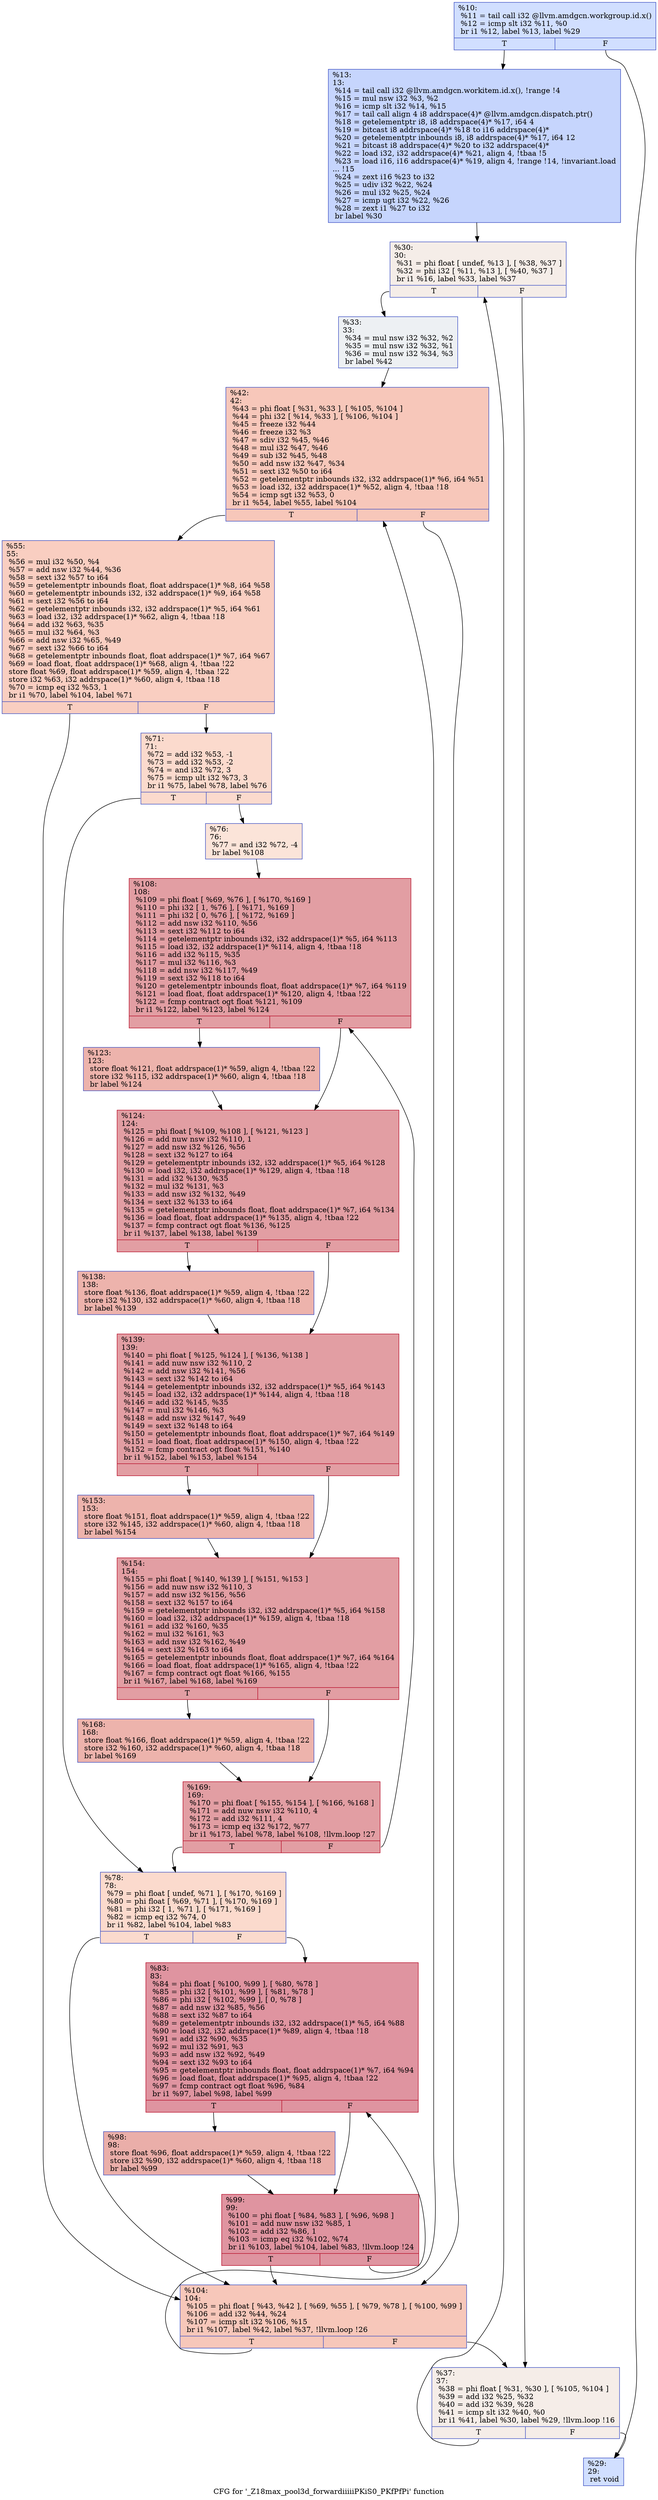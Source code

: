 digraph "CFG for '_Z18max_pool3d_forwardiiiiiPKiS0_PKfPfPi' function" {
	label="CFG for '_Z18max_pool3d_forwardiiiiiPKiS0_PKfPfPi' function";

	Node0x5bde7f0 [shape=record,color="#3d50c3ff", style=filled, fillcolor="#96b7ff70",label="{%10:\l  %11 = tail call i32 @llvm.amdgcn.workgroup.id.x()\l  %12 = icmp slt i32 %11, %0\l  br i1 %12, label %13, label %29\l|{<s0>T|<s1>F}}"];
	Node0x5bde7f0:s0 -> Node0x5bde6d0;
	Node0x5bde7f0:s1 -> Node0x5bdf720;
	Node0x5bde6d0 [shape=record,color="#3d50c3ff", style=filled, fillcolor="#7ea1fa70",label="{%13:\l13:                                               \l  %14 = tail call i32 @llvm.amdgcn.workitem.id.x(), !range !4\l  %15 = mul nsw i32 %3, %2\l  %16 = icmp slt i32 %14, %15\l  %17 = tail call align 4 i8 addrspace(4)* @llvm.amdgcn.dispatch.ptr()\l  %18 = getelementptr i8, i8 addrspace(4)* %17, i64 4\l  %19 = bitcast i8 addrspace(4)* %18 to i16 addrspace(4)*\l  %20 = getelementptr inbounds i8, i8 addrspace(4)* %17, i64 12\l  %21 = bitcast i8 addrspace(4)* %20 to i32 addrspace(4)*\l  %22 = load i32, i32 addrspace(4)* %21, align 4, !tbaa !5\l  %23 = load i16, i16 addrspace(4)* %19, align 4, !range !14, !invariant.load\l... !15\l  %24 = zext i16 %23 to i32\l  %25 = udiv i32 %22, %24\l  %26 = mul i32 %25, %24\l  %27 = icmp ugt i32 %22, %26\l  %28 = zext i1 %27 to i32\l  br label %30\l}"];
	Node0x5bde6d0 -> Node0x5be19f0;
	Node0x5bdf720 [shape=record,color="#3d50c3ff", style=filled, fillcolor="#96b7ff70",label="{%29:\l29:                                               \l  ret void\l}"];
	Node0x5be19f0 [shape=record,color="#3d50c3ff", style=filled, fillcolor="#e8d6cc70",label="{%30:\l30:                                               \l  %31 = phi float [ undef, %13 ], [ %38, %37 ]\l  %32 = phi i32 [ %11, %13 ], [ %40, %37 ]\l  br i1 %16, label %33, label %37\l|{<s0>T|<s1>F}}"];
	Node0x5be19f0:s0 -> Node0x5be06d0;
	Node0x5be19f0:s1 -> Node0x5be1f50;
	Node0x5be06d0 [shape=record,color="#3d50c3ff", style=filled, fillcolor="#d6dce470",label="{%33:\l33:                                               \l  %34 = mul nsw i32 %32, %2\l  %35 = mul nsw i32 %32, %1\l  %36 = mul nsw i32 %34, %3\l  br label %42\l}"];
	Node0x5be06d0 -> Node0x5be0760;
	Node0x5be1f50 [shape=record,color="#3d50c3ff", style=filled, fillcolor="#e8d6cc70",label="{%37:\l37:                                               \l  %38 = phi float [ %31, %30 ], [ %105, %104 ]\l  %39 = add i32 %25, %32\l  %40 = add i32 %39, %28\l  %41 = icmp slt i32 %40, %0\l  br i1 %41, label %30, label %29, !llvm.loop !16\l|{<s0>T|<s1>F}}"];
	Node0x5be1f50:s0 -> Node0x5be19f0;
	Node0x5be1f50:s1 -> Node0x5bdf720;
	Node0x5be0760 [shape=record,color="#3d50c3ff", style=filled, fillcolor="#ec7f6370",label="{%42:\l42:                                               \l  %43 = phi float [ %31, %33 ], [ %105, %104 ]\l  %44 = phi i32 [ %14, %33 ], [ %106, %104 ]\l  %45 = freeze i32 %44\l  %46 = freeze i32 %3\l  %47 = sdiv i32 %45, %46\l  %48 = mul i32 %47, %46\l  %49 = sub i32 %45, %48\l  %50 = add nsw i32 %47, %34\l  %51 = sext i32 %50 to i64\l  %52 = getelementptr inbounds i32, i32 addrspace(1)* %6, i64 %51\l  %53 = load i32, i32 addrspace(1)* %52, align 4, !tbaa !18\l  %54 = icmp sgt i32 %53, 0\l  br i1 %54, label %55, label %104\l|{<s0>T|<s1>F}}"];
	Node0x5be0760:s0 -> Node0x5be3250;
	Node0x5be0760:s1 -> Node0x5be2620;
	Node0x5be3250 [shape=record,color="#3d50c3ff", style=filled, fillcolor="#f2907270",label="{%55:\l55:                                               \l  %56 = mul i32 %50, %4\l  %57 = add nsw i32 %44, %36\l  %58 = sext i32 %57 to i64\l  %59 = getelementptr inbounds float, float addrspace(1)* %8, i64 %58\l  %60 = getelementptr inbounds i32, i32 addrspace(1)* %9, i64 %58\l  %61 = sext i32 %56 to i64\l  %62 = getelementptr inbounds i32, i32 addrspace(1)* %5, i64 %61\l  %63 = load i32, i32 addrspace(1)* %62, align 4, !tbaa !18\l  %64 = add i32 %63, %35\l  %65 = mul i32 %64, %3\l  %66 = add nsw i32 %65, %49\l  %67 = sext i32 %66 to i64\l  %68 = getelementptr inbounds float, float addrspace(1)* %7, i64 %67\l  %69 = load float, float addrspace(1)* %68, align 4, !tbaa !22\l  store float %69, float addrspace(1)* %59, align 4, !tbaa !22\l  store i32 %63, i32 addrspace(1)* %60, align 4, !tbaa !18\l  %70 = icmp eq i32 %53, 1\l  br i1 %70, label %104, label %71\l|{<s0>T|<s1>F}}"];
	Node0x5be3250:s0 -> Node0x5be2620;
	Node0x5be3250:s1 -> Node0x5be4c60;
	Node0x5be4c60 [shape=record,color="#3d50c3ff", style=filled, fillcolor="#f7ac8e70",label="{%71:\l71:                                               \l  %72 = add i32 %53, -1\l  %73 = add i32 %53, -2\l  %74 = and i32 %72, 3\l  %75 = icmp ult i32 %73, 3\l  br i1 %75, label %78, label %76\l|{<s0>T|<s1>F}}"];
	Node0x5be4c60:s0 -> Node0x5be5030;
	Node0x5be4c60:s1 -> Node0x5be5080;
	Node0x5be5080 [shape=record,color="#3d50c3ff", style=filled, fillcolor="#f5c1a970",label="{%76:\l76:                                               \l  %77 = and i32 %72, -4\l  br label %108\l}"];
	Node0x5be5080 -> Node0x5be5280;
	Node0x5be5030 [shape=record,color="#3d50c3ff", style=filled, fillcolor="#f7ac8e70",label="{%78:\l78:                                               \l  %79 = phi float [ undef, %71 ], [ %170, %169 ]\l  %80 = phi float [ %69, %71 ], [ %170, %169 ]\l  %81 = phi i32 [ 1, %71 ], [ %171, %169 ]\l  %82 = icmp eq i32 %74, 0\l  br i1 %82, label %104, label %83\l|{<s0>T|<s1>F}}"];
	Node0x5be5030:s0 -> Node0x5be2620;
	Node0x5be5030:s1 -> Node0x5be5710;
	Node0x5be5710 [shape=record,color="#b70d28ff", style=filled, fillcolor="#b70d2870",label="{%83:\l83:                                               \l  %84 = phi float [ %100, %99 ], [ %80, %78 ]\l  %85 = phi i32 [ %101, %99 ], [ %81, %78 ]\l  %86 = phi i32 [ %102, %99 ], [ 0, %78 ]\l  %87 = add nsw i32 %85, %56\l  %88 = sext i32 %87 to i64\l  %89 = getelementptr inbounds i32, i32 addrspace(1)* %5, i64 %88\l  %90 = load i32, i32 addrspace(1)* %89, align 4, !tbaa !18\l  %91 = add i32 %90, %35\l  %92 = mul i32 %91, %3\l  %93 = add nsw i32 %92, %49\l  %94 = sext i32 %93 to i64\l  %95 = getelementptr inbounds float, float addrspace(1)* %7, i64 %94\l  %96 = load float, float addrspace(1)* %95, align 4, !tbaa !22\l  %97 = fcmp contract ogt float %96, %84\l  br i1 %97, label %98, label %99\l|{<s0>T|<s1>F}}"];
	Node0x5be5710:s0 -> Node0x5be6200;
	Node0x5be5710:s1 -> Node0x5be5880;
	Node0x5be6200 [shape=record,color="#3d50c3ff", style=filled, fillcolor="#d0473d70",label="{%98:\l98:                                               \l  store float %96, float addrspace(1)* %59, align 4, !tbaa !22\l  store i32 %90, i32 addrspace(1)* %60, align 4, !tbaa !18\l  br label %99\l}"];
	Node0x5be6200 -> Node0x5be5880;
	Node0x5be5880 [shape=record,color="#b70d28ff", style=filled, fillcolor="#b70d2870",label="{%99:\l99:                                               \l  %100 = phi float [ %84, %83 ], [ %96, %98 ]\l  %101 = add nuw nsw i32 %85, 1\l  %102 = add i32 %86, 1\l  %103 = icmp eq i32 %102, %74\l  br i1 %103, label %104, label %83, !llvm.loop !24\l|{<s0>T|<s1>F}}"];
	Node0x5be5880:s0 -> Node0x5be2620;
	Node0x5be5880:s1 -> Node0x5be5710;
	Node0x5be2620 [shape=record,color="#3d50c3ff", style=filled, fillcolor="#ec7f6370",label="{%104:\l104:                                              \l  %105 = phi float [ %43, %42 ], [ %69, %55 ], [ %79, %78 ], [ %100, %99 ]\l  %106 = add i32 %44, %24\l  %107 = icmp slt i32 %106, %15\l  br i1 %107, label %42, label %37, !llvm.loop !26\l|{<s0>T|<s1>F}}"];
	Node0x5be2620:s0 -> Node0x5be0760;
	Node0x5be2620:s1 -> Node0x5be1f50;
	Node0x5be5280 [shape=record,color="#b70d28ff", style=filled, fillcolor="#be242e70",label="{%108:\l108:                                              \l  %109 = phi float [ %69, %76 ], [ %170, %169 ]\l  %110 = phi i32 [ 1, %76 ], [ %171, %169 ]\l  %111 = phi i32 [ 0, %76 ], [ %172, %169 ]\l  %112 = add nsw i32 %110, %56\l  %113 = sext i32 %112 to i64\l  %114 = getelementptr inbounds i32, i32 addrspace(1)* %5, i64 %113\l  %115 = load i32, i32 addrspace(1)* %114, align 4, !tbaa !18\l  %116 = add i32 %115, %35\l  %117 = mul i32 %116, %3\l  %118 = add nsw i32 %117, %49\l  %119 = sext i32 %118 to i64\l  %120 = getelementptr inbounds float, float addrspace(1)* %7, i64 %119\l  %121 = load float, float addrspace(1)* %120, align 4, !tbaa !22\l  %122 = fcmp contract ogt float %121, %109\l  br i1 %122, label %123, label %124\l|{<s0>T|<s1>F}}"];
	Node0x5be5280:s0 -> Node0x5be7390;
	Node0x5be5280:s1 -> Node0x5be73e0;
	Node0x5be7390 [shape=record,color="#3d50c3ff", style=filled, fillcolor="#d6524470",label="{%123:\l123:                                              \l  store float %121, float addrspace(1)* %59, align 4, !tbaa !22\l  store i32 %115, i32 addrspace(1)* %60, align 4, !tbaa !18\l  br label %124\l}"];
	Node0x5be7390 -> Node0x5be73e0;
	Node0x5be73e0 [shape=record,color="#b70d28ff", style=filled, fillcolor="#be242e70",label="{%124:\l124:                                              \l  %125 = phi float [ %109, %108 ], [ %121, %123 ]\l  %126 = add nuw nsw i32 %110, 1\l  %127 = add nsw i32 %126, %56\l  %128 = sext i32 %127 to i64\l  %129 = getelementptr inbounds i32, i32 addrspace(1)* %5, i64 %128\l  %130 = load i32, i32 addrspace(1)* %129, align 4, !tbaa !18\l  %131 = add i32 %130, %35\l  %132 = mul i32 %131, %3\l  %133 = add nsw i32 %132, %49\l  %134 = sext i32 %133 to i64\l  %135 = getelementptr inbounds float, float addrspace(1)* %7, i64 %134\l  %136 = load float, float addrspace(1)* %135, align 4, !tbaa !22\l  %137 = fcmp contract ogt float %136, %125\l  br i1 %137, label %138, label %139\l|{<s0>T|<s1>F}}"];
	Node0x5be73e0:s0 -> Node0x5be81c0;
	Node0x5be73e0:s1 -> Node0x5be8210;
	Node0x5be81c0 [shape=record,color="#3d50c3ff", style=filled, fillcolor="#d6524470",label="{%138:\l138:                                              \l  store float %136, float addrspace(1)* %59, align 4, !tbaa !22\l  store i32 %130, i32 addrspace(1)* %60, align 4, !tbaa !18\l  br label %139\l}"];
	Node0x5be81c0 -> Node0x5be8210;
	Node0x5be8210 [shape=record,color="#b70d28ff", style=filled, fillcolor="#be242e70",label="{%139:\l139:                                              \l  %140 = phi float [ %125, %124 ], [ %136, %138 ]\l  %141 = add nuw nsw i32 %110, 2\l  %142 = add nsw i32 %141, %56\l  %143 = sext i32 %142 to i64\l  %144 = getelementptr inbounds i32, i32 addrspace(1)* %5, i64 %143\l  %145 = load i32, i32 addrspace(1)* %144, align 4, !tbaa !18\l  %146 = add i32 %145, %35\l  %147 = mul i32 %146, %3\l  %148 = add nsw i32 %147, %49\l  %149 = sext i32 %148 to i64\l  %150 = getelementptr inbounds float, float addrspace(1)* %7, i64 %149\l  %151 = load float, float addrspace(1)* %150, align 4, !tbaa !22\l  %152 = fcmp contract ogt float %151, %140\l  br i1 %152, label %153, label %154\l|{<s0>T|<s1>F}}"];
	Node0x5be8210:s0 -> Node0x5be8bb0;
	Node0x5be8210:s1 -> Node0x5be8c00;
	Node0x5be8bb0 [shape=record,color="#3d50c3ff", style=filled, fillcolor="#d6524470",label="{%153:\l153:                                              \l  store float %151, float addrspace(1)* %59, align 4, !tbaa !22\l  store i32 %145, i32 addrspace(1)* %60, align 4, !tbaa !18\l  br label %154\l}"];
	Node0x5be8bb0 -> Node0x5be8c00;
	Node0x5be8c00 [shape=record,color="#b70d28ff", style=filled, fillcolor="#be242e70",label="{%154:\l154:                                              \l  %155 = phi float [ %140, %139 ], [ %151, %153 ]\l  %156 = add nuw nsw i32 %110, 3\l  %157 = add nsw i32 %156, %56\l  %158 = sext i32 %157 to i64\l  %159 = getelementptr inbounds i32, i32 addrspace(1)* %5, i64 %158\l  %160 = load i32, i32 addrspace(1)* %159, align 4, !tbaa !18\l  %161 = add i32 %160, %35\l  %162 = mul i32 %161, %3\l  %163 = add nsw i32 %162, %49\l  %164 = sext i32 %163 to i64\l  %165 = getelementptr inbounds float, float addrspace(1)* %7, i64 %164\l  %166 = load float, float addrspace(1)* %165, align 4, !tbaa !22\l  %167 = fcmp contract ogt float %166, %155\l  br i1 %167, label %168, label %169\l|{<s0>T|<s1>F}}"];
	Node0x5be8c00:s0 -> Node0x5be95a0;
	Node0x5be8c00:s1 -> Node0x5be5370;
	Node0x5be95a0 [shape=record,color="#3d50c3ff", style=filled, fillcolor="#d6524470",label="{%168:\l168:                                              \l  store float %166, float addrspace(1)* %59, align 4, !tbaa !22\l  store i32 %160, i32 addrspace(1)* %60, align 4, !tbaa !18\l  br label %169\l}"];
	Node0x5be95a0 -> Node0x5be5370;
	Node0x5be5370 [shape=record,color="#b70d28ff", style=filled, fillcolor="#be242e70",label="{%169:\l169:                                              \l  %170 = phi float [ %155, %154 ], [ %166, %168 ]\l  %171 = add nuw nsw i32 %110, 4\l  %172 = add i32 %111, 4\l  %173 = icmp eq i32 %172, %77\l  br i1 %173, label %78, label %108, !llvm.loop !27\l|{<s0>T|<s1>F}}"];
	Node0x5be5370:s0 -> Node0x5be5030;
	Node0x5be5370:s1 -> Node0x5be5280;
}
